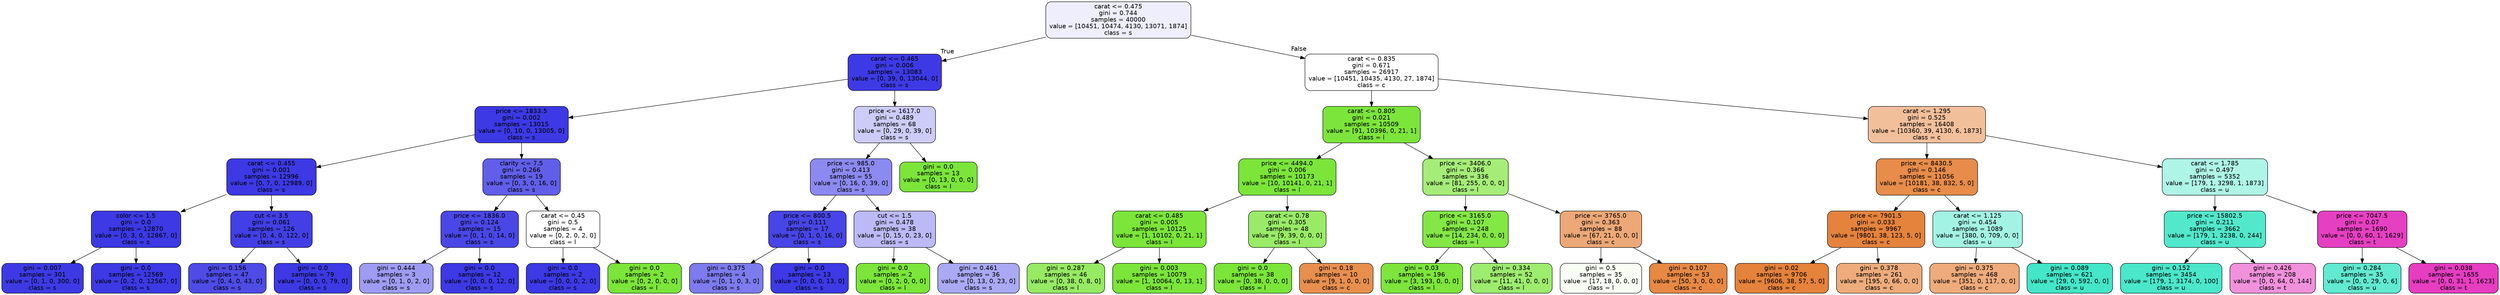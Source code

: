 digraph Tree {
node [shape=box, style="filled, rounded", color="black", fontname=helvetica] ;
edge [fontname=helvetica] ;
0 [label="carat <= 0.475\ngini = 0.744\nsamples = 40000\nvalue = [10451, 10474, 4130, 13071, 1874]\nclass = s", fillcolor="#eeeefd"] ;
1 [label="carat <= 0.465\ngini = 0.006\nsamples = 13083\nvalue = [0, 39, 0, 13044, 0]\nclass = s", fillcolor="#3d3ae5"] ;
0 -> 1 [labeldistance=2.5, labelangle=45, headlabel="True"] ;
2 [label="price <= 1833.5\ngini = 0.002\nsamples = 13015\nvalue = [0, 10, 0, 13005, 0]\nclass = s", fillcolor="#3c39e5"] ;
1 -> 2 ;
3 [label="carat <= 0.455\ngini = 0.001\nsamples = 12996\nvalue = [0, 7, 0, 12989, 0]\nclass = s", fillcolor="#3c39e5"] ;
2 -> 3 ;
4 [label="color <= 1.5\ngini = 0.0\nsamples = 12870\nvalue = [0, 3, 0, 12867, 0]\nclass = s", fillcolor="#3c39e5"] ;
3 -> 4 ;
5 [label="gini = 0.007\nsamples = 301\nvalue = [0, 1, 0, 300, 0]\nclass = s", fillcolor="#3d3ae5"] ;
4 -> 5 ;
6 [label="gini = 0.0\nsamples = 12569\nvalue = [0, 2, 0, 12567, 0]\nclass = s", fillcolor="#3c39e5"] ;
4 -> 6 ;
7 [label="cut <= 3.5\ngini = 0.061\nsamples = 126\nvalue = [0, 4, 0, 122, 0]\nclass = s", fillcolor="#423fe6"] ;
3 -> 7 ;
8 [label="gini = 0.156\nsamples = 47\nvalue = [0, 4, 0, 43, 0]\nclass = s", fillcolor="#4e4be7"] ;
7 -> 8 ;
9 [label="gini = 0.0\nsamples = 79\nvalue = [0, 0, 0, 79, 0]\nclass = s", fillcolor="#3c39e5"] ;
7 -> 9 ;
10 [label="clarity <= 7.5\ngini = 0.266\nsamples = 19\nvalue = [0, 3, 0, 16, 0]\nclass = s", fillcolor="#615eea"] ;
2 -> 10 ;
11 [label="price <= 1836.0\ngini = 0.124\nsamples = 15\nvalue = [0, 1, 0, 14, 0]\nclass = s", fillcolor="#4a47e7"] ;
10 -> 11 ;
12 [label="gini = 0.444\nsamples = 3\nvalue = [0, 1, 0, 2, 0]\nclass = s", fillcolor="#9e9cf2"] ;
11 -> 12 ;
13 [label="gini = 0.0\nsamples = 12\nvalue = [0, 0, 0, 12, 0]\nclass = s", fillcolor="#3c39e5"] ;
11 -> 13 ;
14 [label="carat <= 0.45\ngini = 0.5\nsamples = 4\nvalue = [0, 2, 0, 2, 0]\nclass = l", fillcolor="#ffffff"] ;
10 -> 14 ;
15 [label="gini = 0.0\nsamples = 2\nvalue = [0, 0, 0, 2, 0]\nclass = s", fillcolor="#3c39e5"] ;
14 -> 15 ;
16 [label="gini = 0.0\nsamples = 2\nvalue = [0, 2, 0, 0, 0]\nclass = l", fillcolor="#7be539"] ;
14 -> 16 ;
17 [label="price <= 1617.0\ngini = 0.489\nsamples = 68\nvalue = [0, 29, 0, 39, 0]\nclass = s", fillcolor="#cdccf8"] ;
1 -> 17 ;
18 [label="price <= 985.0\ngini = 0.413\nsamples = 55\nvalue = [0, 16, 0, 39, 0]\nclass = s", fillcolor="#8c8af0"] ;
17 -> 18 ;
19 [label="price <= 800.5\ngini = 0.111\nsamples = 17\nvalue = [0, 1, 0, 16, 0]\nclass = s", fillcolor="#4845e7"] ;
18 -> 19 ;
20 [label="gini = 0.375\nsamples = 4\nvalue = [0, 1, 0, 3, 0]\nclass = s", fillcolor="#7d7bee"] ;
19 -> 20 ;
21 [label="gini = 0.0\nsamples = 13\nvalue = [0, 0, 0, 13, 0]\nclass = s", fillcolor="#3c39e5"] ;
19 -> 21 ;
22 [label="cut <= 1.5\ngini = 0.478\nsamples = 38\nvalue = [0, 15, 0, 23, 0]\nclass = s", fillcolor="#bbbaf6"] ;
18 -> 22 ;
23 [label="gini = 0.0\nsamples = 2\nvalue = [0, 2, 0, 0, 0]\nclass = l", fillcolor="#7be539"] ;
22 -> 23 ;
24 [label="gini = 0.461\nsamples = 36\nvalue = [0, 13, 0, 23, 0]\nclass = s", fillcolor="#aaa9f4"] ;
22 -> 24 ;
25 [label="gini = 0.0\nsamples = 13\nvalue = [0, 13, 0, 0, 0]\nclass = l", fillcolor="#7be539"] ;
17 -> 25 ;
26 [label="carat <= 0.835\ngini = 0.671\nsamples = 26917\nvalue = [10451, 10435, 4130, 27, 1874]\nclass = c", fillcolor="#ffffff"] ;
0 -> 26 [labeldistance=2.5, labelangle=-45, headlabel="False"] ;
27 [label="carat <= 0.805\ngini = 0.021\nsamples = 10509\nvalue = [91, 10396, 0, 21, 1]\nclass = l", fillcolor="#7ce53b"] ;
26 -> 27 ;
28 [label="price <= 4494.0\ngini = 0.006\nsamples = 10173\nvalue = [10, 10141, 0, 21, 1]\nclass = l", fillcolor="#7be53a"] ;
27 -> 28 ;
29 [label="carat <= 0.485\ngini = 0.005\nsamples = 10125\nvalue = [1, 10102, 0, 21, 1]\nclass = l", fillcolor="#7be539"] ;
28 -> 29 ;
30 [label="gini = 0.287\nsamples = 46\nvalue = [0, 38, 0, 8, 0]\nclass = l", fillcolor="#97ea63"] ;
29 -> 30 ;
31 [label="gini = 0.003\nsamples = 10079\nvalue = [1, 10064, 0, 13, 1]\nclass = l", fillcolor="#7be539"] ;
29 -> 31 ;
32 [label="carat <= 0.78\ngini = 0.305\nsamples = 48\nvalue = [9, 39, 0, 0, 0]\nclass = l", fillcolor="#99eb67"] ;
28 -> 32 ;
33 [label="gini = 0.0\nsamples = 38\nvalue = [0, 38, 0, 0, 0]\nclass = l", fillcolor="#7be539"] ;
32 -> 33 ;
34 [label="gini = 0.18\nsamples = 10\nvalue = [9, 1, 0, 0, 0]\nclass = c", fillcolor="#e88f4f"] ;
32 -> 34 ;
35 [label="price <= 3406.0\ngini = 0.366\nsamples = 336\nvalue = [81, 255, 0, 0, 0]\nclass = l", fillcolor="#a5ed78"] ;
27 -> 35 ;
36 [label="price <= 3165.0\ngini = 0.107\nsamples = 248\nvalue = [14, 234, 0, 0, 0]\nclass = l", fillcolor="#83e745"] ;
35 -> 36 ;
37 [label="gini = 0.03\nsamples = 196\nvalue = [3, 193, 0, 0, 0]\nclass = l", fillcolor="#7de53c"] ;
36 -> 37 ;
38 [label="gini = 0.334\nsamples = 52\nvalue = [11, 41, 0, 0, 0]\nclass = l", fillcolor="#9eec6e"] ;
36 -> 38 ;
39 [label="price <= 3765.0\ngini = 0.363\nsamples = 88\nvalue = [67, 21, 0, 0, 0]\nclass = c", fillcolor="#eda877"] ;
35 -> 39 ;
40 [label="gini = 0.5\nsamples = 35\nvalue = [17, 18, 0, 0, 0]\nclass = l", fillcolor="#f8fef4"] ;
39 -> 40 ;
41 [label="gini = 0.107\nsamples = 53\nvalue = [50, 3, 0, 0, 0]\nclass = c", fillcolor="#e78945"] ;
39 -> 41 ;
42 [label="carat <= 1.295\ngini = 0.525\nsamples = 16408\nvalue = [10360, 39, 4130, 6, 1873]\nclass = c", fillcolor="#f2bf9b"] ;
26 -> 42 ;
43 [label="price <= 8430.5\ngini = 0.146\nsamples = 11056\nvalue = [10181, 38, 832, 5, 0]\nclass = c", fillcolor="#e78c4a"] ;
42 -> 43 ;
44 [label="price <= 7901.5\ngini = 0.033\nsamples = 9967\nvalue = [9801, 38, 123, 5, 0]\nclass = c", fillcolor="#e5833c"] ;
43 -> 44 ;
45 [label="gini = 0.02\nsamples = 9706\nvalue = [9606, 38, 57, 5, 0]\nclass = c", fillcolor="#e5823b"] ;
44 -> 45 ;
46 [label="gini = 0.378\nsamples = 261\nvalue = [195, 0, 66, 0, 0]\nclass = c", fillcolor="#eeac7c"] ;
44 -> 46 ;
47 [label="carat <= 1.125\ngini = 0.454\nsamples = 1089\nvalue = [380, 0, 709, 0, 0]\nclass = u", fillcolor="#a3f3e4"] ;
43 -> 47 ;
48 [label="gini = 0.375\nsamples = 468\nvalue = [351, 0, 117, 0, 0]\nclass = c", fillcolor="#eeab7b"] ;
47 -> 48 ;
49 [label="gini = 0.089\nsamples = 621\nvalue = [29, 0, 592, 0, 0]\nclass = u", fillcolor="#43e6c8"] ;
47 -> 49 ;
50 [label="carat <= 1.785\ngini = 0.497\nsamples = 5352\nvalue = [179, 1, 3298, 1, 1873]\nclass = u", fillcolor="#aef4e7"] ;
42 -> 50 ;
51 [label="price <= 15802.5\ngini = 0.211\nsamples = 3662\nvalue = [179, 1, 3238, 0, 244]\nclass = u", fillcolor="#52e8cc"] ;
50 -> 51 ;
52 [label="gini = 0.152\nsamples = 3454\nvalue = [179, 1, 3174, 0, 100]\nclass = u", fillcolor="#4ae7ca"] ;
51 -> 52 ;
53 [label="gini = 0.426\nsamples = 208\nvalue = [0, 0, 64, 0, 144]\nclass = t", fillcolor="#f191dc"] ;
51 -> 53 ;
54 [label="price <= 7047.5\ngini = 0.07\nsamples = 1690\nvalue = [0, 0, 60, 1, 1629]\nclass = t", fillcolor="#e640c2"] ;
50 -> 54 ;
55 [label="gini = 0.284\nsamples = 35\nvalue = [0, 0, 29, 0, 6]\nclass = u", fillcolor="#62ead1"] ;
54 -> 55 ;
56 [label="gini = 0.038\nsamples = 1655\nvalue = [0, 0, 31, 1, 1623]\nclass = t", fillcolor="#e63dc1"] ;
54 -> 56 ;
}